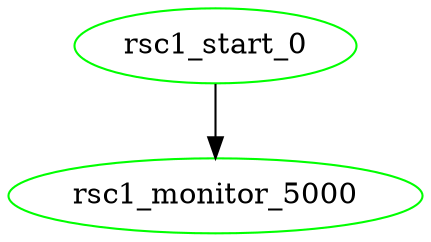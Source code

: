 digraph "g" {
	size = "30,30"
"rsc1_start_0" [ color="green" ]
"rsc1_monitor_5000" [ color="green" ]
"rsc1_start_0" -> "rsc1_monitor_5000"
}
